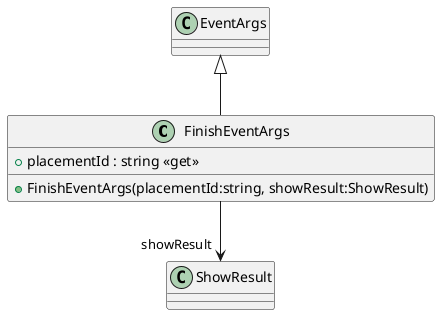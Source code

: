 @startuml
class FinishEventArgs {
    + placementId : string <<get>>
    + FinishEventArgs(placementId:string, showResult:ShowResult)
}
EventArgs <|-- FinishEventArgs
FinishEventArgs --> "showResult" ShowResult
@enduml
